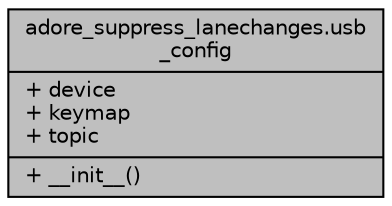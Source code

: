 digraph "adore_suppress_lanechanges.usb_config"
{
 // LATEX_PDF_SIZE
  edge [fontname="Helvetica",fontsize="10",labelfontname="Helvetica",labelfontsize="10"];
  node [fontname="Helvetica",fontsize="10",shape=record];
  Node1 [label="{adore_suppress_lanechanges.usb\l_config\n|+ device\l+ keymap\l+ topic\l|+ __init__()\l}",height=0.2,width=0.4,color="black", fillcolor="grey75", style="filled", fontcolor="black",tooltip=" "];
}
